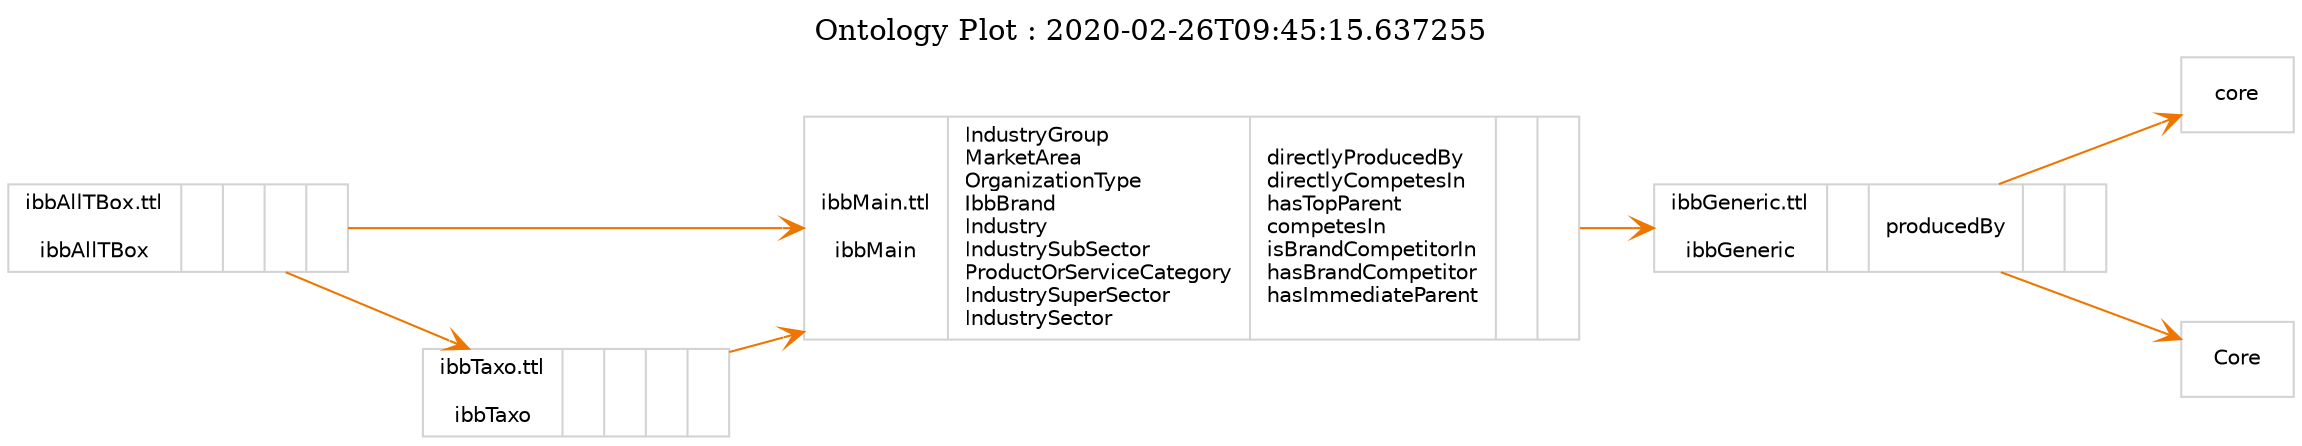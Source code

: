 digraph G {
label="Ontology Plot : 2020-02-26T09:45:15.637255";
labelloc=t;
nodesep="1.25";
rankdir=LR;
ranksep="0.5";
node [color=lightgray, fontname="Bitstream Vera Sans", fontsize=10, shape=record, style=unfilled];
ibbAllTBox [label="{ibbAllTBox.ttl\l\libbAllTBox||||}"];
ibbAllTBox -> ibbMain  [arrowhead=vee, color=darkorange2];
ibbAllTBox -> ibbTaxo  [arrowhead=vee, color=darkorange2];
ibbGeneric [label="{ibbGeneric.ttl\l\libbGeneric||producedBy\l||}"];
ibbGeneric -> core  [arrowhead=vee, color=darkorange2];
ibbGeneric -> Core  [arrowhead=vee, color=darkorange2];
ibbMain [label="{ibbMain.ttl\l\libbMain|IndustryGroup\lMarketArea\lOrganizationType\lIbbBrand\lIndustry\lIndustrySubSector\lProductOrServiceCategory\lIndustrySuperSector\lIndustrySector\l|directlyProducedBy\ldirectlyCompetesIn\lhasTopParent\lcompetesIn\lisBrandCompetitorIn\lhasBrandCompetitor\lhasImmediateParent\l||}"];
ibbMain -> ibbGeneric  [arrowhead=vee, color=darkorange2];
ibbTaxo [label="{ibbTaxo.ttl\l\libbTaxo||||}"];
ibbTaxo -> ibbMain  [arrowhead=vee, color=darkorange2];
}

